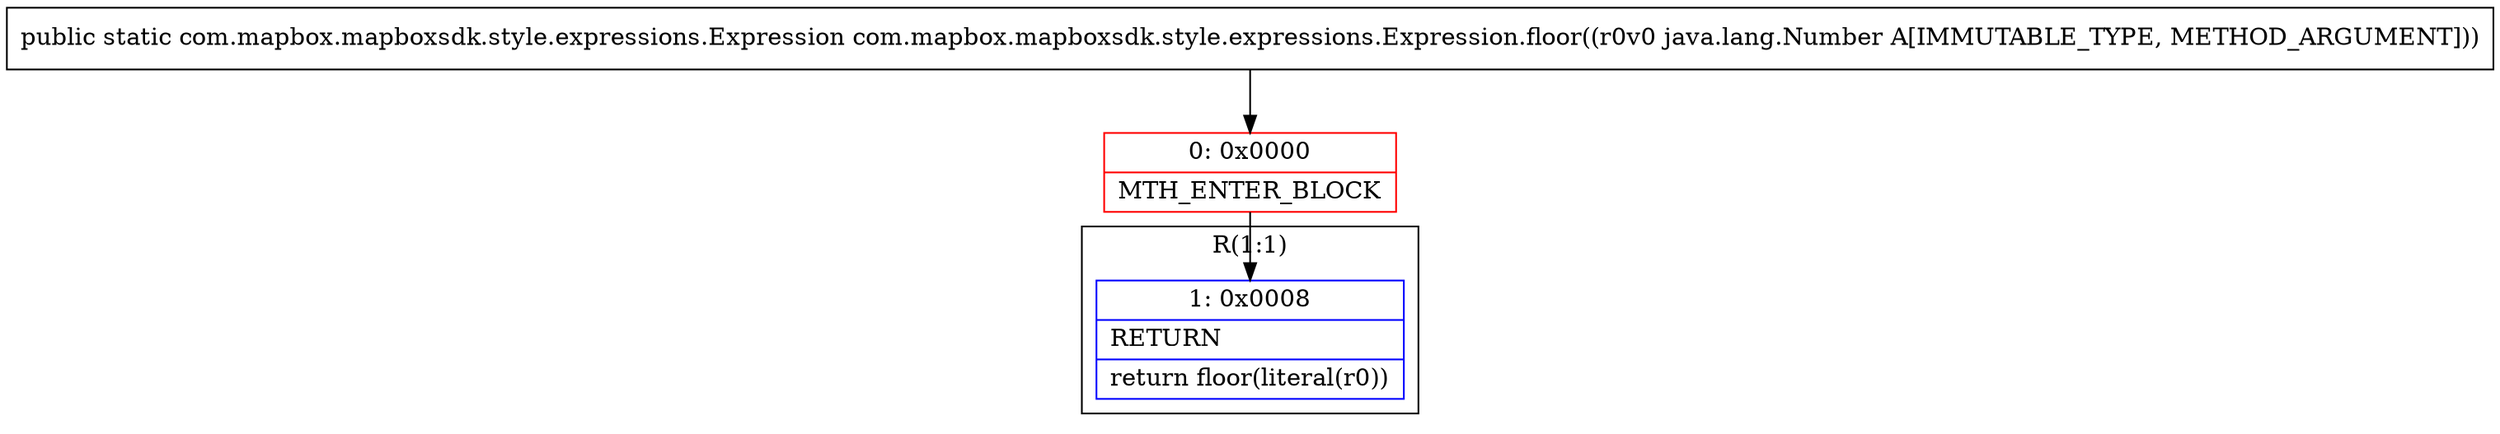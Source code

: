 digraph "CFG forcom.mapbox.mapboxsdk.style.expressions.Expression.floor(Ljava\/lang\/Number;)Lcom\/mapbox\/mapboxsdk\/style\/expressions\/Expression;" {
subgraph cluster_Region_1858341519 {
label = "R(1:1)";
node [shape=record,color=blue];
Node_1 [shape=record,label="{1\:\ 0x0008|RETURN\l|return floor(literal(r0))\l}"];
}
Node_0 [shape=record,color=red,label="{0\:\ 0x0000|MTH_ENTER_BLOCK\l}"];
MethodNode[shape=record,label="{public static com.mapbox.mapboxsdk.style.expressions.Expression com.mapbox.mapboxsdk.style.expressions.Expression.floor((r0v0 java.lang.Number A[IMMUTABLE_TYPE, METHOD_ARGUMENT])) }"];
MethodNode -> Node_0;
Node_0 -> Node_1;
}

